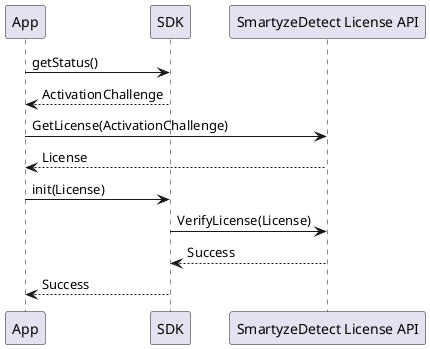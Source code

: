 @startuml
participant App as App
participant SDK as SDK
participant "SmartyzeDetect License API" as SDAPI

App -> SDK : getStatus()
SDK --> App : ActivationChallenge
App -> SDAPI : GetLicense(ActivationChallenge)
SDAPI --> App : License
App -> SDK : init(License)
SDK -> SDAPI : VerifyLicense(License)
SDAPI --> SDK : Success
SDK --> App : Success
@enduml

